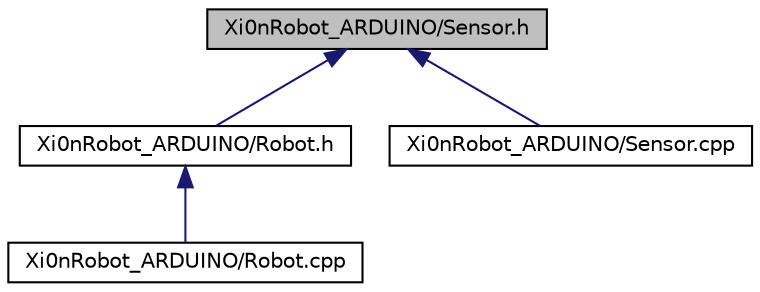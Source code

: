 digraph "Xi0nRobot_ARDUINO/Sensor.h"
{
  edge [fontname="Helvetica",fontsize="10",labelfontname="Helvetica",labelfontsize="10"];
  node [fontname="Helvetica",fontsize="10",shape=record];
  Node4 [label="Xi0nRobot_ARDUINO/Sensor.h",height=0.2,width=0.4,color="black", fillcolor="grey75", style="filled", fontcolor="black"];
  Node4 -> Node5 [dir="back",color="midnightblue",fontsize="10",style="solid",fontname="Helvetica"];
  Node5 [label="Xi0nRobot_ARDUINO/Robot.h",height=0.2,width=0.4,color="black", fillcolor="white", style="filled",URL="$_robot_8h.html",tooltip="Robot structure&#39;s. "];
  Node5 -> Node6 [dir="back",color="midnightblue",fontsize="10",style="solid",fontname="Helvetica"];
  Node6 [label="Xi0nRobot_ARDUINO/Robot.cpp",height=0.2,width=0.4,color="black", fillcolor="white", style="filled",URL="$_robot_8cpp.html"];
  Node4 -> Node7 [dir="back",color="midnightblue",fontsize="10",style="solid",fontname="Helvetica"];
  Node7 [label="Xi0nRobot_ARDUINO/Sensor.cpp",height=0.2,width=0.4,color="black", fillcolor="white", style="filled",URL="$_sensor_8cpp.html"];
}
